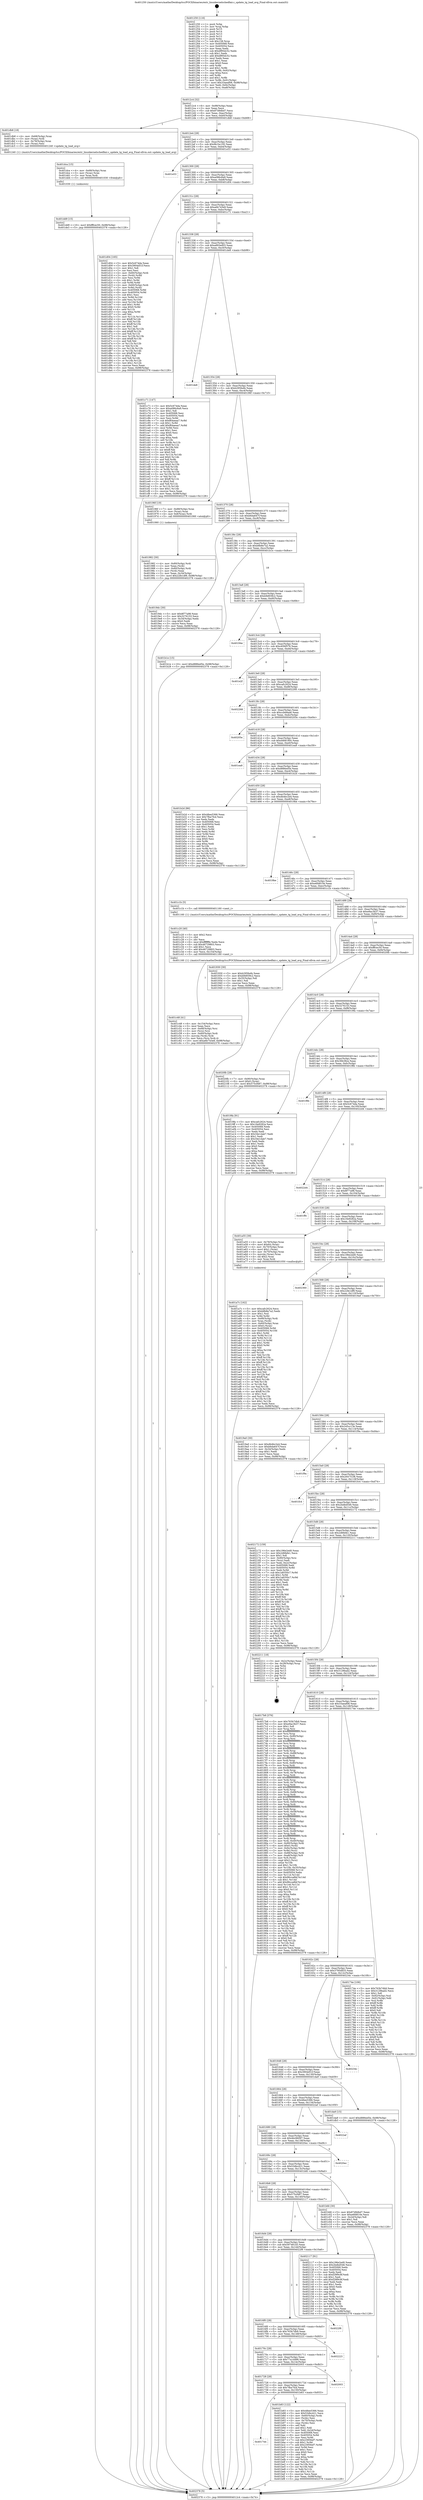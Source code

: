 digraph "0x401250" {
  label = "0x401250 (/mnt/c/Users/mathe/Desktop/tcc/POCII/binaries/extr_linuxkernelschedfair.c_update_tg_load_avg_Final-ollvm.out::main(0))"
  labelloc = "t"
  node[shape=record]

  Entry [label="",width=0.3,height=0.3,shape=circle,fillcolor=black,style=filled]
  "0x4012c4" [label="{
     0x4012c4 [32]\l
     | [instrs]\l
     &nbsp;&nbsp;0x4012c4 \<+6\>: mov -0x98(%rbp),%eax\l
     &nbsp;&nbsp;0x4012ca \<+2\>: mov %eax,%ecx\l
     &nbsp;&nbsp;0x4012cc \<+6\>: sub $0x87d9dbd7,%ecx\l
     &nbsp;&nbsp;0x4012d2 \<+6\>: mov %eax,-0xac(%rbp)\l
     &nbsp;&nbsp;0x4012d8 \<+6\>: mov %ecx,-0xb0(%rbp)\l
     &nbsp;&nbsp;0x4012de \<+6\>: je 0000000000401db8 \<main+0xb68\>\l
  }"]
  "0x401db8" [label="{
     0x401db8 [18]\l
     | [instrs]\l
     &nbsp;&nbsp;0x401db8 \<+4\>: mov -0x68(%rbp),%rax\l
     &nbsp;&nbsp;0x401dbc \<+3\>: mov (%rax),%rdi\l
     &nbsp;&nbsp;0x401dbf \<+4\>: mov -0x78(%rbp),%rax\l
     &nbsp;&nbsp;0x401dc3 \<+2\>: mov (%rax),%esi\l
     &nbsp;&nbsp;0x401dc5 \<+5\>: call 0000000000401240 \<update_tg_load_avg\>\l
     | [calls]\l
     &nbsp;&nbsp;0x401240 \{1\} (/mnt/c/Users/mathe/Desktop/tcc/POCII/binaries/extr_linuxkernelschedfair.c_update_tg_load_avg_Final-ollvm.out::update_tg_load_avg)\l
  }"]
  "0x4012e4" [label="{
     0x4012e4 [28]\l
     | [instrs]\l
     &nbsp;&nbsp;0x4012e4 \<+5\>: jmp 00000000004012e9 \<main+0x99\>\l
     &nbsp;&nbsp;0x4012e9 \<+6\>: mov -0xac(%rbp),%eax\l
     &nbsp;&nbsp;0x4012ef \<+5\>: sub $0x9b1bc192,%eax\l
     &nbsp;&nbsp;0x4012f4 \<+6\>: mov %eax,-0xb4(%rbp)\l
     &nbsp;&nbsp;0x4012fa \<+6\>: je 0000000000401e53 \<main+0xc03\>\l
  }"]
  Exit [label="",width=0.3,height=0.3,shape=circle,fillcolor=black,style=filled,peripheries=2]
  "0x401e53" [label="{
     0x401e53\l
  }", style=dashed]
  "0x401300" [label="{
     0x401300 [28]\l
     | [instrs]\l
     &nbsp;&nbsp;0x401300 \<+5\>: jmp 0000000000401305 \<main+0xb5\>\l
     &nbsp;&nbsp;0x401305 \<+6\>: mov -0xac(%rbp),%eax\l
     &nbsp;&nbsp;0x40130b \<+5\>: sub $0xa086c6a9,%eax\l
     &nbsp;&nbsp;0x401310 \<+6\>: mov %eax,-0xb8(%rbp)\l
     &nbsp;&nbsp;0x401316 \<+6\>: je 0000000000401d04 \<main+0xab4\>\l
  }"]
  "0x401dd9" [label="{
     0x401dd9 [15]\l
     | [instrs]\l
     &nbsp;&nbsp;0x401dd9 \<+10\>: movl $0xfffcec50,-0x98(%rbp)\l
     &nbsp;&nbsp;0x401de3 \<+5\>: jmp 0000000000402378 \<main+0x1128\>\l
  }"]
  "0x401d04" [label="{
     0x401d04 [165]\l
     | [instrs]\l
     &nbsp;&nbsp;0x401d04 \<+5\>: mov $0x5c674da,%eax\l
     &nbsp;&nbsp;0x401d09 \<+5\>: mov $0x3904d51f,%ecx\l
     &nbsp;&nbsp;0x401d0e \<+2\>: mov $0x1,%dl\l
     &nbsp;&nbsp;0x401d10 \<+2\>: xor %esi,%esi\l
     &nbsp;&nbsp;0x401d12 \<+4\>: mov -0x60(%rbp),%rdi\l
     &nbsp;&nbsp;0x401d16 \<+3\>: mov (%rdi),%r8d\l
     &nbsp;&nbsp;0x401d19 \<+3\>: mov %esi,%r9d\l
     &nbsp;&nbsp;0x401d1c \<+4\>: sub $0x1,%r9d\l
     &nbsp;&nbsp;0x401d20 \<+3\>: sub %r9d,%r8d\l
     &nbsp;&nbsp;0x401d23 \<+4\>: mov -0x60(%rbp),%rdi\l
     &nbsp;&nbsp;0x401d27 \<+3\>: mov %r8d,(%rdi)\l
     &nbsp;&nbsp;0x401d2a \<+8\>: mov 0x405068,%r8d\l
     &nbsp;&nbsp;0x401d32 \<+8\>: mov 0x405054,%r9d\l
     &nbsp;&nbsp;0x401d3a \<+3\>: sub $0x1,%esi\l
     &nbsp;&nbsp;0x401d3d \<+3\>: mov %r8d,%r10d\l
     &nbsp;&nbsp;0x401d40 \<+3\>: add %esi,%r10d\l
     &nbsp;&nbsp;0x401d43 \<+4\>: imul %r10d,%r8d\l
     &nbsp;&nbsp;0x401d47 \<+4\>: and $0x1,%r8d\l
     &nbsp;&nbsp;0x401d4b \<+4\>: cmp $0x0,%r8d\l
     &nbsp;&nbsp;0x401d4f \<+4\>: sete %r11b\l
     &nbsp;&nbsp;0x401d53 \<+4\>: cmp $0xa,%r9d\l
     &nbsp;&nbsp;0x401d57 \<+3\>: setl %bl\l
     &nbsp;&nbsp;0x401d5a \<+3\>: mov %r11b,%r14b\l
     &nbsp;&nbsp;0x401d5d \<+4\>: xor $0xff,%r14b\l
     &nbsp;&nbsp;0x401d61 \<+3\>: mov %bl,%r15b\l
     &nbsp;&nbsp;0x401d64 \<+4\>: xor $0xff,%r15b\l
     &nbsp;&nbsp;0x401d68 \<+3\>: xor $0x1,%dl\l
     &nbsp;&nbsp;0x401d6b \<+3\>: mov %r14b,%r12b\l
     &nbsp;&nbsp;0x401d6e \<+4\>: and $0xff,%r12b\l
     &nbsp;&nbsp;0x401d72 \<+3\>: and %dl,%r11b\l
     &nbsp;&nbsp;0x401d75 \<+3\>: mov %r15b,%r13b\l
     &nbsp;&nbsp;0x401d78 \<+4\>: and $0xff,%r13b\l
     &nbsp;&nbsp;0x401d7c \<+2\>: and %dl,%bl\l
     &nbsp;&nbsp;0x401d7e \<+3\>: or %r11b,%r12b\l
     &nbsp;&nbsp;0x401d81 \<+3\>: or %bl,%r13b\l
     &nbsp;&nbsp;0x401d84 \<+3\>: xor %r13b,%r12b\l
     &nbsp;&nbsp;0x401d87 \<+3\>: or %r15b,%r14b\l
     &nbsp;&nbsp;0x401d8a \<+4\>: xor $0xff,%r14b\l
     &nbsp;&nbsp;0x401d8e \<+3\>: or $0x1,%dl\l
     &nbsp;&nbsp;0x401d91 \<+3\>: and %dl,%r14b\l
     &nbsp;&nbsp;0x401d94 \<+3\>: or %r14b,%r12b\l
     &nbsp;&nbsp;0x401d97 \<+4\>: test $0x1,%r12b\l
     &nbsp;&nbsp;0x401d9b \<+3\>: cmovne %ecx,%eax\l
     &nbsp;&nbsp;0x401d9e \<+6\>: mov %eax,-0x98(%rbp)\l
     &nbsp;&nbsp;0x401da4 \<+5\>: jmp 0000000000402378 \<main+0x1128\>\l
  }"]
  "0x40131c" [label="{
     0x40131c [28]\l
     | [instrs]\l
     &nbsp;&nbsp;0x40131c \<+5\>: jmp 0000000000401321 \<main+0xd1\>\l
     &nbsp;&nbsp;0x401321 \<+6\>: mov -0xac(%rbp),%eax\l
     &nbsp;&nbsp;0x401327 \<+5\>: sub $0xa6b743e9,%eax\l
     &nbsp;&nbsp;0x40132c \<+6\>: mov %eax,-0xbc(%rbp)\l
     &nbsp;&nbsp;0x401332 \<+6\>: je 0000000000401c71 \<main+0xa21\>\l
  }"]
  "0x401dca" [label="{
     0x401dca [15]\l
     | [instrs]\l
     &nbsp;&nbsp;0x401dca \<+4\>: mov -0x68(%rbp),%rax\l
     &nbsp;&nbsp;0x401dce \<+3\>: mov (%rax),%rax\l
     &nbsp;&nbsp;0x401dd1 \<+3\>: mov %rax,%rdi\l
     &nbsp;&nbsp;0x401dd4 \<+5\>: call 0000000000401030 \<free@plt\>\l
     | [calls]\l
     &nbsp;&nbsp;0x401030 \{1\} (unknown)\l
  }"]
  "0x401c71" [label="{
     0x401c71 [147]\l
     | [instrs]\l
     &nbsp;&nbsp;0x401c71 \<+5\>: mov $0x5c674da,%eax\l
     &nbsp;&nbsp;0x401c76 \<+5\>: mov $0xa086c6a9,%ecx\l
     &nbsp;&nbsp;0x401c7b \<+2\>: mov $0x1,%dl\l
     &nbsp;&nbsp;0x401c7d \<+7\>: mov 0x405068,%esi\l
     &nbsp;&nbsp;0x401c84 \<+7\>: mov 0x405054,%edi\l
     &nbsp;&nbsp;0x401c8b \<+3\>: mov %esi,%r8d\l
     &nbsp;&nbsp;0x401c8e \<+7\>: sub $0xf64aeaa7,%r8d\l
     &nbsp;&nbsp;0x401c95 \<+4\>: sub $0x1,%r8d\l
     &nbsp;&nbsp;0x401c99 \<+7\>: add $0xf64aeaa7,%r8d\l
     &nbsp;&nbsp;0x401ca0 \<+4\>: imul %r8d,%esi\l
     &nbsp;&nbsp;0x401ca4 \<+3\>: and $0x1,%esi\l
     &nbsp;&nbsp;0x401ca7 \<+3\>: cmp $0x0,%esi\l
     &nbsp;&nbsp;0x401caa \<+4\>: sete %r9b\l
     &nbsp;&nbsp;0x401cae \<+3\>: cmp $0xa,%edi\l
     &nbsp;&nbsp;0x401cb1 \<+4\>: setl %r10b\l
     &nbsp;&nbsp;0x401cb5 \<+3\>: mov %r9b,%r11b\l
     &nbsp;&nbsp;0x401cb8 \<+4\>: xor $0xff,%r11b\l
     &nbsp;&nbsp;0x401cbc \<+3\>: mov %r10b,%bl\l
     &nbsp;&nbsp;0x401cbf \<+3\>: xor $0xff,%bl\l
     &nbsp;&nbsp;0x401cc2 \<+3\>: xor $0x0,%dl\l
     &nbsp;&nbsp;0x401cc5 \<+3\>: mov %r11b,%r14b\l
     &nbsp;&nbsp;0x401cc8 \<+4\>: and $0x0,%r14b\l
     &nbsp;&nbsp;0x401ccc \<+3\>: and %dl,%r9b\l
     &nbsp;&nbsp;0x401ccf \<+3\>: mov %bl,%r15b\l
     &nbsp;&nbsp;0x401cd2 \<+4\>: and $0x0,%r15b\l
     &nbsp;&nbsp;0x401cd6 \<+3\>: and %dl,%r10b\l
     &nbsp;&nbsp;0x401cd9 \<+3\>: or %r9b,%r14b\l
     &nbsp;&nbsp;0x401cdc \<+3\>: or %r10b,%r15b\l
     &nbsp;&nbsp;0x401cdf \<+3\>: xor %r15b,%r14b\l
     &nbsp;&nbsp;0x401ce2 \<+3\>: or %bl,%r11b\l
     &nbsp;&nbsp;0x401ce5 \<+4\>: xor $0xff,%r11b\l
     &nbsp;&nbsp;0x401ce9 \<+3\>: or $0x0,%dl\l
     &nbsp;&nbsp;0x401cec \<+3\>: and %dl,%r11b\l
     &nbsp;&nbsp;0x401cef \<+3\>: or %r11b,%r14b\l
     &nbsp;&nbsp;0x401cf2 \<+4\>: test $0x1,%r14b\l
     &nbsp;&nbsp;0x401cf6 \<+3\>: cmovne %ecx,%eax\l
     &nbsp;&nbsp;0x401cf9 \<+6\>: mov %eax,-0x98(%rbp)\l
     &nbsp;&nbsp;0x401cff \<+5\>: jmp 0000000000402378 \<main+0x1128\>\l
  }"]
  "0x401338" [label="{
     0x401338 [28]\l
     | [instrs]\l
     &nbsp;&nbsp;0x401338 \<+5\>: jmp 000000000040133d \<main+0xed\>\l
     &nbsp;&nbsp;0x40133d \<+6\>: mov -0xac(%rbp),%eax\l
     &nbsp;&nbsp;0x401343 \<+5\>: sub $0xa893ed03,%eax\l
     &nbsp;&nbsp;0x401348 \<+6\>: mov %eax,-0xc0(%rbp)\l
     &nbsp;&nbsp;0x40134e \<+6\>: je 0000000000401de8 \<main+0xb98\>\l
  }"]
  "0x401c48" [label="{
     0x401c48 [41]\l
     | [instrs]\l
     &nbsp;&nbsp;0x401c48 \<+6\>: mov -0x154(%rbp),%ecx\l
     &nbsp;&nbsp;0x401c4e \<+3\>: imul %eax,%ecx\l
     &nbsp;&nbsp;0x401c51 \<+4\>: mov -0x68(%rbp),%rsi\l
     &nbsp;&nbsp;0x401c55 \<+3\>: mov (%rsi),%rsi\l
     &nbsp;&nbsp;0x401c58 \<+4\>: mov -0x60(%rbp),%rdi\l
     &nbsp;&nbsp;0x401c5c \<+3\>: movslq (%rdi),%rdi\l
     &nbsp;&nbsp;0x401c5f \<+3\>: mov %ecx,(%rsi,%rdi,4)\l
     &nbsp;&nbsp;0x401c62 \<+10\>: movl $0xa6b743e9,-0x98(%rbp)\l
     &nbsp;&nbsp;0x401c6c \<+5\>: jmp 0000000000402378 \<main+0x1128\>\l
  }"]
  "0x401de8" [label="{
     0x401de8\l
  }", style=dashed]
  "0x401354" [label="{
     0x401354 [28]\l
     | [instrs]\l
     &nbsp;&nbsp;0x401354 \<+5\>: jmp 0000000000401359 \<main+0x109\>\l
     &nbsp;&nbsp;0x401359 \<+6\>: mov -0xac(%rbp),%eax\l
     &nbsp;&nbsp;0x40135f \<+5\>: sub $0xb295fa4b,%eax\l
     &nbsp;&nbsp;0x401364 \<+6\>: mov %eax,-0xc4(%rbp)\l
     &nbsp;&nbsp;0x40136a \<+6\>: je 000000000040196f \<main+0x71f\>\l
  }"]
  "0x401c20" [label="{
     0x401c20 [40]\l
     | [instrs]\l
     &nbsp;&nbsp;0x401c20 \<+5\>: mov $0x2,%ecx\l
     &nbsp;&nbsp;0x401c25 \<+1\>: cltd\l
     &nbsp;&nbsp;0x401c26 \<+2\>: idiv %ecx\l
     &nbsp;&nbsp;0x401c28 \<+6\>: imul $0xfffffffe,%edx,%ecx\l
     &nbsp;&nbsp;0x401c2e \<+6\>: sub $0x46729803,%ecx\l
     &nbsp;&nbsp;0x401c34 \<+3\>: add $0x1,%ecx\l
     &nbsp;&nbsp;0x401c37 \<+6\>: add $0x46729803,%ecx\l
     &nbsp;&nbsp;0x401c3d \<+6\>: mov %ecx,-0x154(%rbp)\l
     &nbsp;&nbsp;0x401c43 \<+5\>: call 0000000000401160 \<next_i\>\l
     | [calls]\l
     &nbsp;&nbsp;0x401160 \{1\} (/mnt/c/Users/mathe/Desktop/tcc/POCII/binaries/extr_linuxkernelschedfair.c_update_tg_load_avg_Final-ollvm.out::next_i)\l
  }"]
  "0x40196f" [label="{
     0x40196f [19]\l
     | [instrs]\l
     &nbsp;&nbsp;0x40196f \<+7\>: mov -0x88(%rbp),%rax\l
     &nbsp;&nbsp;0x401976 \<+3\>: mov (%rax),%rax\l
     &nbsp;&nbsp;0x401979 \<+4\>: mov 0x8(%rax),%rdi\l
     &nbsp;&nbsp;0x40197d \<+5\>: call 0000000000401060 \<atoi@plt\>\l
     | [calls]\l
     &nbsp;&nbsp;0x401060 \{1\} (unknown)\l
  }"]
  "0x401370" [label="{
     0x401370 [28]\l
     | [instrs]\l
     &nbsp;&nbsp;0x401370 \<+5\>: jmp 0000000000401375 \<main+0x125\>\l
     &nbsp;&nbsp;0x401375 \<+6\>: mov -0xac(%rbp),%eax\l
     &nbsp;&nbsp;0x40137b \<+5\>: sub $0xb6da647f,%eax\l
     &nbsp;&nbsp;0x401380 \<+6\>: mov %eax,-0xc8(%rbp)\l
     &nbsp;&nbsp;0x401386 \<+6\>: je 00000000004019dc \<main+0x78c\>\l
  }"]
  "0x401744" [label="{
     0x401744\l
  }", style=dashed]
  "0x4019dc" [label="{
     0x4019dc [30]\l
     | [instrs]\l
     &nbsp;&nbsp;0x4019dc \<+5\>: mov $0x8f77a98,%eax\l
     &nbsp;&nbsp;0x4019e1 \<+5\>: mov $0x3276153,%ecx\l
     &nbsp;&nbsp;0x4019e6 \<+3\>: mov -0x34(%rbp),%edx\l
     &nbsp;&nbsp;0x4019e9 \<+3\>: cmp $0x0,%edx\l
     &nbsp;&nbsp;0x4019ec \<+3\>: cmove %ecx,%eax\l
     &nbsp;&nbsp;0x4019ef \<+6\>: mov %eax,-0x98(%rbp)\l
     &nbsp;&nbsp;0x4019f5 \<+5\>: jmp 0000000000402378 \<main+0x1128\>\l
  }"]
  "0x40138c" [label="{
     0x40138c [28]\l
     | [instrs]\l
     &nbsp;&nbsp;0x40138c \<+5\>: jmp 0000000000401391 \<main+0x141\>\l
     &nbsp;&nbsp;0x401391 \<+6\>: mov -0xac(%rbp),%eax\l
     &nbsp;&nbsp;0x401397 \<+5\>: sub $0xb8b8e7a2,%eax\l
     &nbsp;&nbsp;0x40139c \<+6\>: mov %eax,-0xcc(%rbp)\l
     &nbsp;&nbsp;0x4013a2 \<+6\>: je 0000000000401b1e \<main+0x8ce\>\l
  }"]
  "0x401b83" [label="{
     0x401b83 [122]\l
     | [instrs]\l
     &nbsp;&nbsp;0x401b83 \<+5\>: mov $0x48ee5366,%eax\l
     &nbsp;&nbsp;0x401b88 \<+5\>: mov $0x53dbc421,%ecx\l
     &nbsp;&nbsp;0x401b8d \<+4\>: mov -0x60(%rbp),%rdx\l
     &nbsp;&nbsp;0x401b91 \<+2\>: mov (%rdx),%esi\l
     &nbsp;&nbsp;0x401b93 \<+4\>: mov -0x70(%rbp),%rdx\l
     &nbsp;&nbsp;0x401b97 \<+2\>: cmp (%rdx),%esi\l
     &nbsp;&nbsp;0x401b99 \<+4\>: setl %dil\l
     &nbsp;&nbsp;0x401b9d \<+4\>: and $0x1,%dil\l
     &nbsp;&nbsp;0x401ba1 \<+4\>: mov %dil,-0x2d(%rbp)\l
     &nbsp;&nbsp;0x401ba5 \<+7\>: mov 0x405068,%esi\l
     &nbsp;&nbsp;0x401bac \<+8\>: mov 0x405054,%r8d\l
     &nbsp;&nbsp;0x401bb4 \<+3\>: mov %esi,%r9d\l
     &nbsp;&nbsp;0x401bb7 \<+7\>: sub $0x23956ef7,%r9d\l
     &nbsp;&nbsp;0x401bbe \<+4\>: sub $0x1,%r9d\l
     &nbsp;&nbsp;0x401bc2 \<+7\>: add $0x23956ef7,%r9d\l
     &nbsp;&nbsp;0x401bc9 \<+4\>: imul %r9d,%esi\l
     &nbsp;&nbsp;0x401bcd \<+3\>: and $0x1,%esi\l
     &nbsp;&nbsp;0x401bd0 \<+3\>: cmp $0x0,%esi\l
     &nbsp;&nbsp;0x401bd3 \<+4\>: sete %dil\l
     &nbsp;&nbsp;0x401bd7 \<+4\>: cmp $0xa,%r8d\l
     &nbsp;&nbsp;0x401bdb \<+4\>: setl %r10b\l
     &nbsp;&nbsp;0x401bdf \<+3\>: mov %dil,%r11b\l
     &nbsp;&nbsp;0x401be2 \<+3\>: and %r10b,%r11b\l
     &nbsp;&nbsp;0x401be5 \<+3\>: xor %r10b,%dil\l
     &nbsp;&nbsp;0x401be8 \<+3\>: or %dil,%r11b\l
     &nbsp;&nbsp;0x401beb \<+4\>: test $0x1,%r11b\l
     &nbsp;&nbsp;0x401bef \<+3\>: cmovne %ecx,%eax\l
     &nbsp;&nbsp;0x401bf2 \<+6\>: mov %eax,-0x98(%rbp)\l
     &nbsp;&nbsp;0x401bf8 \<+5\>: jmp 0000000000402378 \<main+0x1128\>\l
  }"]
  "0x401b1e" [label="{
     0x401b1e [15]\l
     | [instrs]\l
     &nbsp;&nbsp;0x401b1e \<+10\>: movl $0xd886ed5e,-0x98(%rbp)\l
     &nbsp;&nbsp;0x401b28 \<+5\>: jmp 0000000000402378 \<main+0x1128\>\l
  }"]
  "0x4013a8" [label="{
     0x4013a8 [28]\l
     | [instrs]\l
     &nbsp;&nbsp;0x4013a8 \<+5\>: jmp 00000000004013ad \<main+0x15d\>\l
     &nbsp;&nbsp;0x4013ad \<+6\>: mov -0xac(%rbp),%eax\l
     &nbsp;&nbsp;0x4013b3 \<+5\>: sub $0xb9d939c2,%eax\l
     &nbsp;&nbsp;0x4013b8 \<+6\>: mov %eax,-0xd0(%rbp)\l
     &nbsp;&nbsp;0x4013be \<+6\>: je 000000000040194e \<main+0x6fe\>\l
  }"]
  "0x401728" [label="{
     0x401728 [28]\l
     | [instrs]\l
     &nbsp;&nbsp;0x401728 \<+5\>: jmp 000000000040172d \<main+0x4dd\>\l
     &nbsp;&nbsp;0x40172d \<+6\>: mov -0xac(%rbp),%eax\l
     &nbsp;&nbsp;0x401733 \<+5\>: sub $0x7fba7fcd,%eax\l
     &nbsp;&nbsp;0x401738 \<+6\>: mov %eax,-0x150(%rbp)\l
     &nbsp;&nbsp;0x40173e \<+6\>: je 0000000000401b83 \<main+0x933\>\l
  }"]
  "0x40194e" [label="{
     0x40194e\l
  }", style=dashed]
  "0x4013c4" [label="{
     0x4013c4 [28]\l
     | [instrs]\l
     &nbsp;&nbsp;0x4013c4 \<+5\>: jmp 00000000004013c9 \<main+0x179\>\l
     &nbsp;&nbsp;0x4013c9 \<+6\>: mov -0xac(%rbp),%eax\l
     &nbsp;&nbsp;0x4013cf \<+5\>: sub $0xc656f576,%eax\l
     &nbsp;&nbsp;0x4013d4 \<+6\>: mov %eax,-0xd4(%rbp)\l
     &nbsp;&nbsp;0x4013da \<+6\>: je 0000000000401e2f \<main+0xbdf\>\l
  }"]
  "0x402003" [label="{
     0x402003\l
  }", style=dashed]
  "0x401e2f" [label="{
     0x401e2f\l
  }", style=dashed]
  "0x4013e0" [label="{
     0x4013e0 [28]\l
     | [instrs]\l
     &nbsp;&nbsp;0x4013e0 \<+5\>: jmp 00000000004013e5 \<main+0x195\>\l
     &nbsp;&nbsp;0x4013e5 \<+6\>: mov -0xac(%rbp),%eax\l
     &nbsp;&nbsp;0x4013eb \<+5\>: sub $0xcafc2624,%eax\l
     &nbsp;&nbsp;0x4013f0 \<+6\>: mov %eax,-0xd8(%rbp)\l
     &nbsp;&nbsp;0x4013f6 \<+6\>: je 0000000000402268 \<main+0x1018\>\l
  }"]
  "0x40170c" [label="{
     0x40170c [28]\l
     | [instrs]\l
     &nbsp;&nbsp;0x40170c \<+5\>: jmp 0000000000401711 \<main+0x4c1\>\l
     &nbsp;&nbsp;0x401711 \<+6\>: mov -0xac(%rbp),%eax\l
     &nbsp;&nbsp;0x401717 \<+5\>: sub $0x77a1d486,%eax\l
     &nbsp;&nbsp;0x40171c \<+6\>: mov %eax,-0x14c(%rbp)\l
     &nbsp;&nbsp;0x401722 \<+6\>: je 0000000000402003 \<main+0xdb3\>\l
  }"]
  "0x402268" [label="{
     0x402268\l
  }", style=dashed]
  "0x4013fc" [label="{
     0x4013fc [28]\l
     | [instrs]\l
     &nbsp;&nbsp;0x4013fc \<+5\>: jmp 0000000000401401 \<main+0x1b1\>\l
     &nbsp;&nbsp;0x401401 \<+6\>: mov -0xac(%rbp),%eax\l
     &nbsp;&nbsp;0x401407 \<+5\>: sub $0xccb68aa6,%eax\l
     &nbsp;&nbsp;0x40140c \<+6\>: mov %eax,-0xdc(%rbp)\l
     &nbsp;&nbsp;0x401412 \<+6\>: je 000000000040205e \<main+0xe0e\>\l
  }"]
  "0x402223" [label="{
     0x402223\l
  }", style=dashed]
  "0x40205e" [label="{
     0x40205e\l
  }", style=dashed]
  "0x401418" [label="{
     0x401418 [28]\l
     | [instrs]\l
     &nbsp;&nbsp;0x401418 \<+5\>: jmp 000000000040141d \<main+0x1cd\>\l
     &nbsp;&nbsp;0x40141d \<+6\>: mov -0xac(%rbp),%eax\l
     &nbsp;&nbsp;0x401423 \<+5\>: sub $0xd468180c,%eax\l
     &nbsp;&nbsp;0x401428 \<+6\>: mov %eax,-0xe0(%rbp)\l
     &nbsp;&nbsp;0x40142e \<+6\>: je 0000000000401ea9 \<main+0xc59\>\l
  }"]
  "0x4016f0" [label="{
     0x4016f0 [28]\l
     | [instrs]\l
     &nbsp;&nbsp;0x4016f0 \<+5\>: jmp 00000000004016f5 \<main+0x4a5\>\l
     &nbsp;&nbsp;0x4016f5 \<+6\>: mov -0xac(%rbp),%eax\l
     &nbsp;&nbsp;0x4016fb \<+5\>: sub $0x763b7db9,%eax\l
     &nbsp;&nbsp;0x401700 \<+6\>: mov %eax,-0x148(%rbp)\l
     &nbsp;&nbsp;0x401706 \<+6\>: je 0000000000402223 \<main+0xfd3\>\l
  }"]
  "0x401ea9" [label="{
     0x401ea9\l
  }", style=dashed]
  "0x401434" [label="{
     0x401434 [28]\l
     | [instrs]\l
     &nbsp;&nbsp;0x401434 \<+5\>: jmp 0000000000401439 \<main+0x1e9\>\l
     &nbsp;&nbsp;0x401439 \<+6\>: mov -0xac(%rbp),%eax\l
     &nbsp;&nbsp;0x40143f \<+5\>: sub $0xd886ed5e,%eax\l
     &nbsp;&nbsp;0x401444 \<+6\>: mov %eax,-0xe4(%rbp)\l
     &nbsp;&nbsp;0x40144a \<+6\>: je 0000000000401b2d \<main+0x8dd\>\l
  }"]
  "0x4022f6" [label="{
     0x4022f6\l
  }", style=dashed]
  "0x401b2d" [label="{
     0x401b2d [86]\l
     | [instrs]\l
     &nbsp;&nbsp;0x401b2d \<+5\>: mov $0x48ee5366,%eax\l
     &nbsp;&nbsp;0x401b32 \<+5\>: mov $0x7fba7fcd,%ecx\l
     &nbsp;&nbsp;0x401b37 \<+2\>: xor %edx,%edx\l
     &nbsp;&nbsp;0x401b39 \<+7\>: mov 0x405068,%esi\l
     &nbsp;&nbsp;0x401b40 \<+7\>: mov 0x405054,%edi\l
     &nbsp;&nbsp;0x401b47 \<+3\>: sub $0x1,%edx\l
     &nbsp;&nbsp;0x401b4a \<+3\>: mov %esi,%r8d\l
     &nbsp;&nbsp;0x401b4d \<+3\>: add %edx,%r8d\l
     &nbsp;&nbsp;0x401b50 \<+4\>: imul %r8d,%esi\l
     &nbsp;&nbsp;0x401b54 \<+3\>: and $0x1,%esi\l
     &nbsp;&nbsp;0x401b57 \<+3\>: cmp $0x0,%esi\l
     &nbsp;&nbsp;0x401b5a \<+4\>: sete %r9b\l
     &nbsp;&nbsp;0x401b5e \<+3\>: cmp $0xa,%edi\l
     &nbsp;&nbsp;0x401b61 \<+4\>: setl %r10b\l
     &nbsp;&nbsp;0x401b65 \<+3\>: mov %r9b,%r11b\l
     &nbsp;&nbsp;0x401b68 \<+3\>: and %r10b,%r11b\l
     &nbsp;&nbsp;0x401b6b \<+3\>: xor %r10b,%r9b\l
     &nbsp;&nbsp;0x401b6e \<+3\>: or %r9b,%r11b\l
     &nbsp;&nbsp;0x401b71 \<+4\>: test $0x1,%r11b\l
     &nbsp;&nbsp;0x401b75 \<+3\>: cmovne %ecx,%eax\l
     &nbsp;&nbsp;0x401b78 \<+6\>: mov %eax,-0x98(%rbp)\l
     &nbsp;&nbsp;0x401b7e \<+5\>: jmp 0000000000402378 \<main+0x1128\>\l
  }"]
  "0x401450" [label="{
     0x401450 [28]\l
     | [instrs]\l
     &nbsp;&nbsp;0x401450 \<+5\>: jmp 0000000000401455 \<main+0x205\>\l
     &nbsp;&nbsp;0x401455 \<+6\>: mov -0xac(%rbp),%eax\l
     &nbsp;&nbsp;0x40145b \<+5\>: sub $0xdb4bc2e4,%eax\l
     &nbsp;&nbsp;0x401460 \<+6\>: mov %eax,-0xe8(%rbp)\l
     &nbsp;&nbsp;0x401466 \<+6\>: je 00000000004019be \<main+0x76e\>\l
  }"]
  "0x4016d4" [label="{
     0x4016d4 [28]\l
     | [instrs]\l
     &nbsp;&nbsp;0x4016d4 \<+5\>: jmp 00000000004016d9 \<main+0x489\>\l
     &nbsp;&nbsp;0x4016d9 \<+6\>: mov -0xac(%rbp),%eax\l
     &nbsp;&nbsp;0x4016df \<+5\>: sub $0x597481d3,%eax\l
     &nbsp;&nbsp;0x4016e4 \<+6\>: mov %eax,-0x144(%rbp)\l
     &nbsp;&nbsp;0x4016ea \<+6\>: je 00000000004022f6 \<main+0x10a6\>\l
  }"]
  "0x4019be" [label="{
     0x4019be\l
  }", style=dashed]
  "0x40146c" [label="{
     0x40146c [28]\l
     | [instrs]\l
     &nbsp;&nbsp;0x40146c \<+5\>: jmp 0000000000401471 \<main+0x221\>\l
     &nbsp;&nbsp;0x401471 \<+6\>: mov -0xac(%rbp),%eax\l
     &nbsp;&nbsp;0x401477 \<+5\>: sub $0xe6fd810e,%eax\l
     &nbsp;&nbsp;0x40147c \<+6\>: mov %eax,-0xec(%rbp)\l
     &nbsp;&nbsp;0x401482 \<+6\>: je 0000000000401c1b \<main+0x9cb\>\l
  }"]
  "0x402117" [label="{
     0x402117 [91]\l
     | [instrs]\l
     &nbsp;&nbsp;0x402117 \<+5\>: mov $0x196e2ed0,%eax\l
     &nbsp;&nbsp;0x40211c \<+5\>: mov $0x2bdbd546,%ecx\l
     &nbsp;&nbsp;0x402121 \<+7\>: mov 0x405068,%edx\l
     &nbsp;&nbsp;0x402128 \<+7\>: mov 0x405054,%esi\l
     &nbsp;&nbsp;0x40212f \<+2\>: mov %edx,%edi\l
     &nbsp;&nbsp;0x402131 \<+6\>: sub $0xf29f9c9f,%edi\l
     &nbsp;&nbsp;0x402137 \<+3\>: sub $0x1,%edi\l
     &nbsp;&nbsp;0x40213a \<+6\>: add $0xf29f9c9f,%edi\l
     &nbsp;&nbsp;0x402140 \<+3\>: imul %edi,%edx\l
     &nbsp;&nbsp;0x402143 \<+3\>: and $0x1,%edx\l
     &nbsp;&nbsp;0x402146 \<+3\>: cmp $0x0,%edx\l
     &nbsp;&nbsp;0x402149 \<+4\>: sete %r8b\l
     &nbsp;&nbsp;0x40214d \<+3\>: cmp $0xa,%esi\l
     &nbsp;&nbsp;0x402150 \<+4\>: setl %r9b\l
     &nbsp;&nbsp;0x402154 \<+3\>: mov %r8b,%r10b\l
     &nbsp;&nbsp;0x402157 \<+3\>: and %r9b,%r10b\l
     &nbsp;&nbsp;0x40215a \<+3\>: xor %r9b,%r8b\l
     &nbsp;&nbsp;0x40215d \<+3\>: or %r8b,%r10b\l
     &nbsp;&nbsp;0x402160 \<+4\>: test $0x1,%r10b\l
     &nbsp;&nbsp;0x402164 \<+3\>: cmovne %ecx,%eax\l
     &nbsp;&nbsp;0x402167 \<+6\>: mov %eax,-0x98(%rbp)\l
     &nbsp;&nbsp;0x40216d \<+5\>: jmp 0000000000402378 \<main+0x1128\>\l
  }"]
  "0x401c1b" [label="{
     0x401c1b [5]\l
     | [instrs]\l
     &nbsp;&nbsp;0x401c1b \<+5\>: call 0000000000401160 \<next_i\>\l
     | [calls]\l
     &nbsp;&nbsp;0x401160 \{1\} (/mnt/c/Users/mathe/Desktop/tcc/POCII/binaries/extr_linuxkernelschedfair.c_update_tg_load_avg_Final-ollvm.out::next_i)\l
  }"]
  "0x401488" [label="{
     0x401488 [28]\l
     | [instrs]\l
     &nbsp;&nbsp;0x401488 \<+5\>: jmp 000000000040148d \<main+0x23d\>\l
     &nbsp;&nbsp;0x40148d \<+6\>: mov -0xac(%rbp),%eax\l
     &nbsp;&nbsp;0x401493 \<+5\>: sub $0xe9ac3b37,%eax\l
     &nbsp;&nbsp;0x401498 \<+6\>: mov %eax,-0xf0(%rbp)\l
     &nbsp;&nbsp;0x40149e \<+6\>: je 0000000000401930 \<main+0x6e0\>\l
  }"]
  "0x4016b8" [label="{
     0x4016b8 [28]\l
     | [instrs]\l
     &nbsp;&nbsp;0x4016b8 \<+5\>: jmp 00000000004016bd \<main+0x46d\>\l
     &nbsp;&nbsp;0x4016bd \<+6\>: mov -0xac(%rbp),%eax\l
     &nbsp;&nbsp;0x4016c3 \<+5\>: sub $0x575cf487,%eax\l
     &nbsp;&nbsp;0x4016c8 \<+6\>: mov %eax,-0x140(%rbp)\l
     &nbsp;&nbsp;0x4016ce \<+6\>: je 0000000000402117 \<main+0xec7\>\l
  }"]
  "0x401930" [label="{
     0x401930 [30]\l
     | [instrs]\l
     &nbsp;&nbsp;0x401930 \<+5\>: mov $0xb295fa4b,%eax\l
     &nbsp;&nbsp;0x401935 \<+5\>: mov $0xb9d939c2,%ecx\l
     &nbsp;&nbsp;0x40193a \<+3\>: mov -0x35(%rbp),%dl\l
     &nbsp;&nbsp;0x40193d \<+3\>: test $0x1,%dl\l
     &nbsp;&nbsp;0x401940 \<+3\>: cmovne %ecx,%eax\l
     &nbsp;&nbsp;0x401943 \<+6\>: mov %eax,-0x98(%rbp)\l
     &nbsp;&nbsp;0x401949 \<+5\>: jmp 0000000000402378 \<main+0x1128\>\l
  }"]
  "0x4014a4" [label="{
     0x4014a4 [28]\l
     | [instrs]\l
     &nbsp;&nbsp;0x4014a4 \<+5\>: jmp 00000000004014a9 \<main+0x259\>\l
     &nbsp;&nbsp;0x4014a9 \<+6\>: mov -0xac(%rbp),%eax\l
     &nbsp;&nbsp;0x4014af \<+5\>: sub $0xfffcec50,%eax\l
     &nbsp;&nbsp;0x4014b4 \<+6\>: mov %eax,-0xf4(%rbp)\l
     &nbsp;&nbsp;0x4014ba \<+6\>: je 00000000004020fb \<main+0xeab\>\l
  }"]
  "0x401bfd" [label="{
     0x401bfd [30]\l
     | [instrs]\l
     &nbsp;&nbsp;0x401bfd \<+5\>: mov $0x87d9dbd7,%eax\l
     &nbsp;&nbsp;0x401c02 \<+5\>: mov $0xe6fd810e,%ecx\l
     &nbsp;&nbsp;0x401c07 \<+3\>: mov -0x2d(%rbp),%dl\l
     &nbsp;&nbsp;0x401c0a \<+3\>: test $0x1,%dl\l
     &nbsp;&nbsp;0x401c0d \<+3\>: cmovne %ecx,%eax\l
     &nbsp;&nbsp;0x401c10 \<+6\>: mov %eax,-0x98(%rbp)\l
     &nbsp;&nbsp;0x401c16 \<+5\>: jmp 0000000000402378 \<main+0x1128\>\l
  }"]
  "0x4020fb" [label="{
     0x4020fb [28]\l
     | [instrs]\l
     &nbsp;&nbsp;0x4020fb \<+7\>: mov -0x90(%rbp),%rax\l
     &nbsp;&nbsp;0x402102 \<+6\>: movl $0x0,(%rax)\l
     &nbsp;&nbsp;0x402108 \<+10\>: movl $0x575cf487,-0x98(%rbp)\l
     &nbsp;&nbsp;0x402112 \<+5\>: jmp 0000000000402378 \<main+0x1128\>\l
  }"]
  "0x4014c0" [label="{
     0x4014c0 [28]\l
     | [instrs]\l
     &nbsp;&nbsp;0x4014c0 \<+5\>: jmp 00000000004014c5 \<main+0x275\>\l
     &nbsp;&nbsp;0x4014c5 \<+6\>: mov -0xac(%rbp),%eax\l
     &nbsp;&nbsp;0x4014cb \<+5\>: sub $0x3276153,%eax\l
     &nbsp;&nbsp;0x4014d0 \<+6\>: mov %eax,-0xf8(%rbp)\l
     &nbsp;&nbsp;0x4014d6 \<+6\>: je 00000000004019fa \<main+0x7aa\>\l
  }"]
  "0x40169c" [label="{
     0x40169c [28]\l
     | [instrs]\l
     &nbsp;&nbsp;0x40169c \<+5\>: jmp 00000000004016a1 \<main+0x451\>\l
     &nbsp;&nbsp;0x4016a1 \<+6\>: mov -0xac(%rbp),%eax\l
     &nbsp;&nbsp;0x4016a7 \<+5\>: sub $0x53dbc421,%eax\l
     &nbsp;&nbsp;0x4016ac \<+6\>: mov %eax,-0x13c(%rbp)\l
     &nbsp;&nbsp;0x4016b2 \<+6\>: je 0000000000401bfd \<main+0x9ad\>\l
  }"]
  "0x4019fa" [label="{
     0x4019fa [91]\l
     | [instrs]\l
     &nbsp;&nbsp;0x4019fa \<+5\>: mov $0xcafc2624,%eax\l
     &nbsp;&nbsp;0x4019ff \<+5\>: mov $0x16e9282a,%ecx\l
     &nbsp;&nbsp;0x401a04 \<+7\>: mov 0x405068,%edx\l
     &nbsp;&nbsp;0x401a0b \<+7\>: mov 0x405054,%esi\l
     &nbsp;&nbsp;0x401a12 \<+2\>: mov %edx,%edi\l
     &nbsp;&nbsp;0x401a14 \<+6\>: add $0x34e1dab7,%edi\l
     &nbsp;&nbsp;0x401a1a \<+3\>: sub $0x1,%edi\l
     &nbsp;&nbsp;0x401a1d \<+6\>: sub $0x34e1dab7,%edi\l
     &nbsp;&nbsp;0x401a23 \<+3\>: imul %edi,%edx\l
     &nbsp;&nbsp;0x401a26 \<+3\>: and $0x1,%edx\l
     &nbsp;&nbsp;0x401a29 \<+3\>: cmp $0x0,%edx\l
     &nbsp;&nbsp;0x401a2c \<+4\>: sete %r8b\l
     &nbsp;&nbsp;0x401a30 \<+3\>: cmp $0xa,%esi\l
     &nbsp;&nbsp;0x401a33 \<+4\>: setl %r9b\l
     &nbsp;&nbsp;0x401a37 \<+3\>: mov %r8b,%r10b\l
     &nbsp;&nbsp;0x401a3a \<+3\>: and %r9b,%r10b\l
     &nbsp;&nbsp;0x401a3d \<+3\>: xor %r9b,%r8b\l
     &nbsp;&nbsp;0x401a40 \<+3\>: or %r8b,%r10b\l
     &nbsp;&nbsp;0x401a43 \<+4\>: test $0x1,%r10b\l
     &nbsp;&nbsp;0x401a47 \<+3\>: cmovne %ecx,%eax\l
     &nbsp;&nbsp;0x401a4a \<+6\>: mov %eax,-0x98(%rbp)\l
     &nbsp;&nbsp;0x401a50 \<+5\>: jmp 0000000000402378 \<main+0x1128\>\l
  }"]
  "0x4014dc" [label="{
     0x4014dc [28]\l
     | [instrs]\l
     &nbsp;&nbsp;0x4014dc \<+5\>: jmp 00000000004014e1 \<main+0x291\>\l
     &nbsp;&nbsp;0x4014e1 \<+6\>: mov -0xac(%rbp),%eax\l
     &nbsp;&nbsp;0x4014e7 \<+5\>: sub $0x36b38ce,%eax\l
     &nbsp;&nbsp;0x4014ec \<+6\>: mov %eax,-0xfc(%rbp)\l
     &nbsp;&nbsp;0x4014f2 \<+6\>: je 0000000000401f8b \<main+0xd3b\>\l
  }"]
  "0x4020ec" [label="{
     0x4020ec\l
  }", style=dashed]
  "0x401f8b" [label="{
     0x401f8b\l
  }", style=dashed]
  "0x4014f8" [label="{
     0x4014f8 [28]\l
     | [instrs]\l
     &nbsp;&nbsp;0x4014f8 \<+5\>: jmp 00000000004014fd \<main+0x2ad\>\l
     &nbsp;&nbsp;0x4014fd \<+6\>: mov -0xac(%rbp),%eax\l
     &nbsp;&nbsp;0x401503 \<+5\>: sub $0x5c674da,%eax\l
     &nbsp;&nbsp;0x401508 \<+6\>: mov %eax,-0x100(%rbp)\l
     &nbsp;&nbsp;0x40150e \<+6\>: je 00000000004022d4 \<main+0x1084\>\l
  }"]
  "0x401680" [label="{
     0x401680 [28]\l
     | [instrs]\l
     &nbsp;&nbsp;0x401680 \<+5\>: jmp 0000000000401685 \<main+0x435\>\l
     &nbsp;&nbsp;0x401685 \<+6\>: mov -0xac(%rbp),%eax\l
     &nbsp;&nbsp;0x40168b \<+5\>: sub $0x4bc96097,%eax\l
     &nbsp;&nbsp;0x401690 \<+6\>: mov %eax,-0x138(%rbp)\l
     &nbsp;&nbsp;0x401696 \<+6\>: je 00000000004020ec \<main+0xe9c\>\l
  }"]
  "0x4022d4" [label="{
     0x4022d4\l
  }", style=dashed]
  "0x401514" [label="{
     0x401514 [28]\l
     | [instrs]\l
     &nbsp;&nbsp;0x401514 \<+5\>: jmp 0000000000401519 \<main+0x2c9\>\l
     &nbsp;&nbsp;0x401519 \<+6\>: mov -0xac(%rbp),%eax\l
     &nbsp;&nbsp;0x40151f \<+5\>: sub $0x8f77a98,%eax\l
     &nbsp;&nbsp;0x401524 \<+6\>: mov %eax,-0x104(%rbp)\l
     &nbsp;&nbsp;0x40152a \<+6\>: je 0000000000401ff4 \<main+0xda4\>\l
  }"]
  "0x4022af" [label="{
     0x4022af\l
  }", style=dashed]
  "0x401ff4" [label="{
     0x401ff4\l
  }", style=dashed]
  "0x401530" [label="{
     0x401530 [28]\l
     | [instrs]\l
     &nbsp;&nbsp;0x401530 \<+5\>: jmp 0000000000401535 \<main+0x2e5\>\l
     &nbsp;&nbsp;0x401535 \<+6\>: mov -0xac(%rbp),%eax\l
     &nbsp;&nbsp;0x40153b \<+5\>: sub $0x16e9282a,%eax\l
     &nbsp;&nbsp;0x401540 \<+6\>: mov %eax,-0x108(%rbp)\l
     &nbsp;&nbsp;0x401546 \<+6\>: je 0000000000401a55 \<main+0x805\>\l
  }"]
  "0x401664" [label="{
     0x401664 [28]\l
     | [instrs]\l
     &nbsp;&nbsp;0x401664 \<+5\>: jmp 0000000000401669 \<main+0x419\>\l
     &nbsp;&nbsp;0x401669 \<+6\>: mov -0xac(%rbp),%eax\l
     &nbsp;&nbsp;0x40166f \<+5\>: sub $0x48ee5366,%eax\l
     &nbsp;&nbsp;0x401674 \<+6\>: mov %eax,-0x134(%rbp)\l
     &nbsp;&nbsp;0x40167a \<+6\>: je 00000000004022af \<main+0x105f\>\l
  }"]
  "0x401a55" [label="{
     0x401a55 [39]\l
     | [instrs]\l
     &nbsp;&nbsp;0x401a55 \<+4\>: mov -0x78(%rbp),%rax\l
     &nbsp;&nbsp;0x401a59 \<+6\>: movl $0x64,(%rax)\l
     &nbsp;&nbsp;0x401a5f \<+4\>: mov -0x70(%rbp),%rax\l
     &nbsp;&nbsp;0x401a63 \<+6\>: movl $0x1,(%rax)\l
     &nbsp;&nbsp;0x401a69 \<+4\>: mov -0x70(%rbp),%rax\l
     &nbsp;&nbsp;0x401a6d \<+3\>: movslq (%rax),%rax\l
     &nbsp;&nbsp;0x401a70 \<+4\>: shl $0x2,%rax\l
     &nbsp;&nbsp;0x401a74 \<+3\>: mov %rax,%rdi\l
     &nbsp;&nbsp;0x401a77 \<+5\>: call 0000000000401050 \<malloc@plt\>\l
     | [calls]\l
     &nbsp;&nbsp;0x401050 \{1\} (unknown)\l
  }"]
  "0x40154c" [label="{
     0x40154c [28]\l
     | [instrs]\l
     &nbsp;&nbsp;0x40154c \<+5\>: jmp 0000000000401551 \<main+0x301\>\l
     &nbsp;&nbsp;0x401551 \<+6\>: mov -0xac(%rbp),%eax\l
     &nbsp;&nbsp;0x401557 \<+5\>: sub $0x196e2ed0,%eax\l
     &nbsp;&nbsp;0x40155c \<+6\>: mov %eax,-0x10c(%rbp)\l
     &nbsp;&nbsp;0x401562 \<+6\>: je 0000000000402360 \<main+0x1110\>\l
  }"]
  "0x401da9" [label="{
     0x401da9 [15]\l
     | [instrs]\l
     &nbsp;&nbsp;0x401da9 \<+10\>: movl $0xd886ed5e,-0x98(%rbp)\l
     &nbsp;&nbsp;0x401db3 \<+5\>: jmp 0000000000402378 \<main+0x1128\>\l
  }"]
  "0x402360" [label="{
     0x402360\l
  }", style=dashed]
  "0x401568" [label="{
     0x401568 [28]\l
     | [instrs]\l
     &nbsp;&nbsp;0x401568 \<+5\>: jmp 000000000040156d \<main+0x31d\>\l
     &nbsp;&nbsp;0x40156d \<+6\>: mov -0xac(%rbp),%eax\l
     &nbsp;&nbsp;0x401573 \<+5\>: sub $0x22fe1df9,%eax\l
     &nbsp;&nbsp;0x401578 \<+6\>: mov %eax,-0x110(%rbp)\l
     &nbsp;&nbsp;0x40157e \<+6\>: je 00000000004019a0 \<main+0x750\>\l
  }"]
  "0x401648" [label="{
     0x401648 [28]\l
     | [instrs]\l
     &nbsp;&nbsp;0x401648 \<+5\>: jmp 000000000040164d \<main+0x3fd\>\l
     &nbsp;&nbsp;0x40164d \<+6\>: mov -0xac(%rbp),%eax\l
     &nbsp;&nbsp;0x401653 \<+5\>: sub $0x3904d51f,%eax\l
     &nbsp;&nbsp;0x401658 \<+6\>: mov %eax,-0x130(%rbp)\l
     &nbsp;&nbsp;0x40165e \<+6\>: je 0000000000401da9 \<main+0xb59\>\l
  }"]
  "0x4019a0" [label="{
     0x4019a0 [30]\l
     | [instrs]\l
     &nbsp;&nbsp;0x4019a0 \<+5\>: mov $0xdb4bc2e4,%eax\l
     &nbsp;&nbsp;0x4019a5 \<+5\>: mov $0xb6da647f,%ecx\l
     &nbsp;&nbsp;0x4019aa \<+3\>: mov -0x34(%rbp),%edx\l
     &nbsp;&nbsp;0x4019ad \<+3\>: cmp $0x1,%edx\l
     &nbsp;&nbsp;0x4019b0 \<+3\>: cmovl %ecx,%eax\l
     &nbsp;&nbsp;0x4019b3 \<+6\>: mov %eax,-0x98(%rbp)\l
     &nbsp;&nbsp;0x4019b9 \<+5\>: jmp 0000000000402378 \<main+0x1128\>\l
  }"]
  "0x401584" [label="{
     0x401584 [28]\l
     | [instrs]\l
     &nbsp;&nbsp;0x401584 \<+5\>: jmp 0000000000401589 \<main+0x339\>\l
     &nbsp;&nbsp;0x401589 \<+6\>: mov -0xac(%rbp),%eax\l
     &nbsp;&nbsp;0x40158f \<+5\>: sub $0x245cc13e,%eax\l
     &nbsp;&nbsp;0x401594 \<+6\>: mov %eax,-0x114(%rbp)\l
     &nbsp;&nbsp;0x40159a \<+6\>: je 0000000000401f9a \<main+0xd4a\>\l
  }"]
  "0x40234c" [label="{
     0x40234c\l
  }", style=dashed]
  "0x401f9a" [label="{
     0x401f9a\l
  }", style=dashed]
  "0x4015a0" [label="{
     0x4015a0 [28]\l
     | [instrs]\l
     &nbsp;&nbsp;0x4015a0 \<+5\>: jmp 00000000004015a5 \<main+0x355\>\l
     &nbsp;&nbsp;0x4015a5 \<+6\>: mov -0xac(%rbp),%eax\l
     &nbsp;&nbsp;0x4015ab \<+5\>: sub $0x264751f6,%eax\l
     &nbsp;&nbsp;0x4015b0 \<+6\>: mov %eax,-0x118(%rbp)\l
     &nbsp;&nbsp;0x4015b6 \<+6\>: je 0000000000401fc4 \<main+0xd74\>\l
  }"]
  "0x401a7c" [label="{
     0x401a7c [162]\l
     | [instrs]\l
     &nbsp;&nbsp;0x401a7c \<+5\>: mov $0xcafc2624,%ecx\l
     &nbsp;&nbsp;0x401a81 \<+5\>: mov $0xb8b8e7a2,%edx\l
     &nbsp;&nbsp;0x401a86 \<+3\>: mov $0x1,%sil\l
     &nbsp;&nbsp;0x401a89 \<+3\>: xor %r8d,%r8d\l
     &nbsp;&nbsp;0x401a8c \<+4\>: mov -0x68(%rbp),%rdi\l
     &nbsp;&nbsp;0x401a90 \<+3\>: mov %rax,(%rdi)\l
     &nbsp;&nbsp;0x401a93 \<+4\>: mov -0x60(%rbp),%rax\l
     &nbsp;&nbsp;0x401a97 \<+6\>: movl $0x0,(%rax)\l
     &nbsp;&nbsp;0x401a9d \<+8\>: mov 0x405068,%r9d\l
     &nbsp;&nbsp;0x401aa5 \<+8\>: mov 0x405054,%r10d\l
     &nbsp;&nbsp;0x401aad \<+4\>: sub $0x1,%r8d\l
     &nbsp;&nbsp;0x401ab1 \<+3\>: mov %r9d,%r11d\l
     &nbsp;&nbsp;0x401ab4 \<+3\>: add %r8d,%r11d\l
     &nbsp;&nbsp;0x401ab7 \<+4\>: imul %r11d,%r9d\l
     &nbsp;&nbsp;0x401abb \<+4\>: and $0x1,%r9d\l
     &nbsp;&nbsp;0x401abf \<+4\>: cmp $0x0,%r9d\l
     &nbsp;&nbsp;0x401ac3 \<+3\>: sete %bl\l
     &nbsp;&nbsp;0x401ac6 \<+4\>: cmp $0xa,%r10d\l
     &nbsp;&nbsp;0x401aca \<+4\>: setl %r14b\l
     &nbsp;&nbsp;0x401ace \<+3\>: mov %bl,%r15b\l
     &nbsp;&nbsp;0x401ad1 \<+4\>: xor $0xff,%r15b\l
     &nbsp;&nbsp;0x401ad5 \<+3\>: mov %r14b,%r12b\l
     &nbsp;&nbsp;0x401ad8 \<+4\>: xor $0xff,%r12b\l
     &nbsp;&nbsp;0x401adc \<+4\>: xor $0x1,%sil\l
     &nbsp;&nbsp;0x401ae0 \<+3\>: mov %r15b,%r13b\l
     &nbsp;&nbsp;0x401ae3 \<+4\>: and $0xff,%r13b\l
     &nbsp;&nbsp;0x401ae7 \<+3\>: and %sil,%bl\l
     &nbsp;&nbsp;0x401aea \<+3\>: mov %r12b,%al\l
     &nbsp;&nbsp;0x401aed \<+2\>: and $0xff,%al\l
     &nbsp;&nbsp;0x401aef \<+3\>: and %sil,%r14b\l
     &nbsp;&nbsp;0x401af2 \<+3\>: or %bl,%r13b\l
     &nbsp;&nbsp;0x401af5 \<+3\>: or %r14b,%al\l
     &nbsp;&nbsp;0x401af8 \<+3\>: xor %al,%r13b\l
     &nbsp;&nbsp;0x401afb \<+3\>: or %r12b,%r15b\l
     &nbsp;&nbsp;0x401afe \<+4\>: xor $0xff,%r15b\l
     &nbsp;&nbsp;0x401b02 \<+4\>: or $0x1,%sil\l
     &nbsp;&nbsp;0x401b06 \<+3\>: and %sil,%r15b\l
     &nbsp;&nbsp;0x401b09 \<+3\>: or %r15b,%r13b\l
     &nbsp;&nbsp;0x401b0c \<+4\>: test $0x1,%r13b\l
     &nbsp;&nbsp;0x401b10 \<+3\>: cmovne %edx,%ecx\l
     &nbsp;&nbsp;0x401b13 \<+6\>: mov %ecx,-0x98(%rbp)\l
     &nbsp;&nbsp;0x401b19 \<+5\>: jmp 0000000000402378 \<main+0x1128\>\l
  }"]
  "0x401fc4" [label="{
     0x401fc4\l
  }", style=dashed]
  "0x4015bc" [label="{
     0x4015bc [28]\l
     | [instrs]\l
     &nbsp;&nbsp;0x4015bc \<+5\>: jmp 00000000004015c1 \<main+0x371\>\l
     &nbsp;&nbsp;0x4015c1 \<+6\>: mov -0xac(%rbp),%eax\l
     &nbsp;&nbsp;0x4015c7 \<+5\>: sub $0x2bdbd546,%eax\l
     &nbsp;&nbsp;0x4015cc \<+6\>: mov %eax,-0x11c(%rbp)\l
     &nbsp;&nbsp;0x4015d2 \<+6\>: je 0000000000402172 \<main+0xf22\>\l
  }"]
  "0x401982" [label="{
     0x401982 [30]\l
     | [instrs]\l
     &nbsp;&nbsp;0x401982 \<+4\>: mov -0x80(%rbp),%rdi\l
     &nbsp;&nbsp;0x401986 \<+2\>: mov %eax,(%rdi)\l
     &nbsp;&nbsp;0x401988 \<+4\>: mov -0x80(%rbp),%rdi\l
     &nbsp;&nbsp;0x40198c \<+2\>: mov (%rdi),%eax\l
     &nbsp;&nbsp;0x40198e \<+3\>: mov %eax,-0x34(%rbp)\l
     &nbsp;&nbsp;0x401991 \<+10\>: movl $0x22fe1df9,-0x98(%rbp)\l
     &nbsp;&nbsp;0x40199b \<+5\>: jmp 0000000000402378 \<main+0x1128\>\l
  }"]
  "0x402172" [label="{
     0x402172 [159]\l
     | [instrs]\l
     &nbsp;&nbsp;0x402172 \<+5\>: mov $0x196e2ed0,%eax\l
     &nbsp;&nbsp;0x402177 \<+5\>: mov $0x2d6fefe1,%ecx\l
     &nbsp;&nbsp;0x40217c \<+2\>: mov $0x1,%dl\l
     &nbsp;&nbsp;0x40217e \<+7\>: mov -0x90(%rbp),%rsi\l
     &nbsp;&nbsp;0x402185 \<+2\>: mov (%rsi),%edi\l
     &nbsp;&nbsp;0x402187 \<+3\>: mov %edi,-0x2c(%rbp)\l
     &nbsp;&nbsp;0x40218a \<+7\>: mov 0x405068,%edi\l
     &nbsp;&nbsp;0x402191 \<+8\>: mov 0x405054,%r8d\l
     &nbsp;&nbsp;0x402199 \<+3\>: mov %edi,%r9d\l
     &nbsp;&nbsp;0x40219c \<+7\>: sub $0x1a8350c7,%r9d\l
     &nbsp;&nbsp;0x4021a3 \<+4\>: sub $0x1,%r9d\l
     &nbsp;&nbsp;0x4021a7 \<+7\>: add $0x1a8350c7,%r9d\l
     &nbsp;&nbsp;0x4021ae \<+4\>: imul %r9d,%edi\l
     &nbsp;&nbsp;0x4021b2 \<+3\>: and $0x1,%edi\l
     &nbsp;&nbsp;0x4021b5 \<+3\>: cmp $0x0,%edi\l
     &nbsp;&nbsp;0x4021b8 \<+4\>: sete %r10b\l
     &nbsp;&nbsp;0x4021bc \<+4\>: cmp $0xa,%r8d\l
     &nbsp;&nbsp;0x4021c0 \<+4\>: setl %r11b\l
     &nbsp;&nbsp;0x4021c4 \<+3\>: mov %r10b,%bl\l
     &nbsp;&nbsp;0x4021c7 \<+3\>: xor $0xff,%bl\l
     &nbsp;&nbsp;0x4021ca \<+3\>: mov %r11b,%r14b\l
     &nbsp;&nbsp;0x4021cd \<+4\>: xor $0xff,%r14b\l
     &nbsp;&nbsp;0x4021d1 \<+3\>: xor $0x1,%dl\l
     &nbsp;&nbsp;0x4021d4 \<+3\>: mov %bl,%r15b\l
     &nbsp;&nbsp;0x4021d7 \<+4\>: and $0xff,%r15b\l
     &nbsp;&nbsp;0x4021db \<+3\>: and %dl,%r10b\l
     &nbsp;&nbsp;0x4021de \<+3\>: mov %r14b,%r12b\l
     &nbsp;&nbsp;0x4021e1 \<+4\>: and $0xff,%r12b\l
     &nbsp;&nbsp;0x4021e5 \<+3\>: and %dl,%r11b\l
     &nbsp;&nbsp;0x4021e8 \<+3\>: or %r10b,%r15b\l
     &nbsp;&nbsp;0x4021eb \<+3\>: or %r11b,%r12b\l
     &nbsp;&nbsp;0x4021ee \<+3\>: xor %r12b,%r15b\l
     &nbsp;&nbsp;0x4021f1 \<+3\>: or %r14b,%bl\l
     &nbsp;&nbsp;0x4021f4 \<+3\>: xor $0xff,%bl\l
     &nbsp;&nbsp;0x4021f7 \<+3\>: or $0x1,%dl\l
     &nbsp;&nbsp;0x4021fa \<+2\>: and %dl,%bl\l
     &nbsp;&nbsp;0x4021fc \<+3\>: or %bl,%r15b\l
     &nbsp;&nbsp;0x4021ff \<+4\>: test $0x1,%r15b\l
     &nbsp;&nbsp;0x402203 \<+3\>: cmovne %ecx,%eax\l
     &nbsp;&nbsp;0x402206 \<+6\>: mov %eax,-0x98(%rbp)\l
     &nbsp;&nbsp;0x40220c \<+5\>: jmp 0000000000402378 \<main+0x1128\>\l
  }"]
  "0x4015d8" [label="{
     0x4015d8 [28]\l
     | [instrs]\l
     &nbsp;&nbsp;0x4015d8 \<+5\>: jmp 00000000004015dd \<main+0x38d\>\l
     &nbsp;&nbsp;0x4015dd \<+6\>: mov -0xac(%rbp),%eax\l
     &nbsp;&nbsp;0x4015e3 \<+5\>: sub $0x2d6fefe1,%eax\l
     &nbsp;&nbsp;0x4015e8 \<+6\>: mov %eax,-0x120(%rbp)\l
     &nbsp;&nbsp;0x4015ee \<+6\>: je 0000000000402211 \<main+0xfc1\>\l
  }"]
  "0x401250" [label="{
     0x401250 [116]\l
     | [instrs]\l
     &nbsp;&nbsp;0x401250 \<+1\>: push %rbp\l
     &nbsp;&nbsp;0x401251 \<+3\>: mov %rsp,%rbp\l
     &nbsp;&nbsp;0x401254 \<+2\>: push %r15\l
     &nbsp;&nbsp;0x401256 \<+2\>: push %r14\l
     &nbsp;&nbsp;0x401258 \<+2\>: push %r13\l
     &nbsp;&nbsp;0x40125a \<+2\>: push %r12\l
     &nbsp;&nbsp;0x40125c \<+1\>: push %rbx\l
     &nbsp;&nbsp;0x40125d \<+7\>: sub $0x158,%rsp\l
     &nbsp;&nbsp;0x401264 \<+7\>: mov 0x405068,%eax\l
     &nbsp;&nbsp;0x40126b \<+7\>: mov 0x405054,%ecx\l
     &nbsp;&nbsp;0x401272 \<+2\>: mov %eax,%edx\l
     &nbsp;&nbsp;0x401274 \<+6\>: sub $0xdf95dc52,%edx\l
     &nbsp;&nbsp;0x40127a \<+3\>: sub $0x1,%edx\l
     &nbsp;&nbsp;0x40127d \<+6\>: add $0xdf95dc52,%edx\l
     &nbsp;&nbsp;0x401283 \<+3\>: imul %edx,%eax\l
     &nbsp;&nbsp;0x401286 \<+3\>: and $0x1,%eax\l
     &nbsp;&nbsp;0x401289 \<+3\>: cmp $0x0,%eax\l
     &nbsp;&nbsp;0x40128c \<+4\>: sete %r8b\l
     &nbsp;&nbsp;0x401290 \<+4\>: and $0x1,%r8b\l
     &nbsp;&nbsp;0x401294 \<+7\>: mov %r8b,-0x92(%rbp)\l
     &nbsp;&nbsp;0x40129b \<+3\>: cmp $0xa,%ecx\l
     &nbsp;&nbsp;0x40129e \<+4\>: setl %r8b\l
     &nbsp;&nbsp;0x4012a2 \<+4\>: and $0x1,%r8b\l
     &nbsp;&nbsp;0x4012a6 \<+7\>: mov %r8b,-0x91(%rbp)\l
     &nbsp;&nbsp;0x4012ad \<+10\>: movl $0x33aeaf08,-0x98(%rbp)\l
     &nbsp;&nbsp;0x4012b7 \<+6\>: mov %edi,-0x9c(%rbp)\l
     &nbsp;&nbsp;0x4012bd \<+7\>: mov %rsi,-0xa8(%rbp)\l
  }"]
  "0x402211" [label="{
     0x402211 [18]\l
     | [instrs]\l
     &nbsp;&nbsp;0x402211 \<+3\>: mov -0x2c(%rbp),%eax\l
     &nbsp;&nbsp;0x402214 \<+4\>: lea -0x28(%rbp),%rsp\l
     &nbsp;&nbsp;0x402218 \<+1\>: pop %rbx\l
     &nbsp;&nbsp;0x402219 \<+2\>: pop %r12\l
     &nbsp;&nbsp;0x40221b \<+2\>: pop %r13\l
     &nbsp;&nbsp;0x40221d \<+2\>: pop %r14\l
     &nbsp;&nbsp;0x40221f \<+2\>: pop %r15\l
     &nbsp;&nbsp;0x402221 \<+1\>: pop %rbp\l
     &nbsp;&nbsp;0x402222 \<+1\>: ret\l
  }"]
  "0x4015f4" [label="{
     0x4015f4 [28]\l
     | [instrs]\l
     &nbsp;&nbsp;0x4015f4 \<+5\>: jmp 00000000004015f9 \<main+0x3a9\>\l
     &nbsp;&nbsp;0x4015f9 \<+6\>: mov -0xac(%rbp),%eax\l
     &nbsp;&nbsp;0x4015ff \<+5\>: sub $0x3129bad2,%eax\l
     &nbsp;&nbsp;0x401604 \<+6\>: mov %eax,-0x124(%rbp)\l
     &nbsp;&nbsp;0x40160a \<+6\>: je 00000000004017b8 \<main+0x568\>\l
  }"]
  "0x402378" [label="{
     0x402378 [5]\l
     | [instrs]\l
     &nbsp;&nbsp;0x402378 \<+5\>: jmp 00000000004012c4 \<main+0x74\>\l
  }"]
  "0x4017b8" [label="{
     0x4017b8 [376]\l
     | [instrs]\l
     &nbsp;&nbsp;0x4017b8 \<+5\>: mov $0x763b7db9,%eax\l
     &nbsp;&nbsp;0x4017bd \<+5\>: mov $0xe9ac3b37,%ecx\l
     &nbsp;&nbsp;0x4017c2 \<+2\>: mov $0x1,%dl\l
     &nbsp;&nbsp;0x4017c4 \<+3\>: mov %rsp,%rsi\l
     &nbsp;&nbsp;0x4017c7 \<+4\>: add $0xfffffffffffffff0,%rsi\l
     &nbsp;&nbsp;0x4017cb \<+3\>: mov %rsi,%rsp\l
     &nbsp;&nbsp;0x4017ce \<+7\>: mov %rsi,-0x90(%rbp)\l
     &nbsp;&nbsp;0x4017d5 \<+3\>: mov %rsp,%rsi\l
     &nbsp;&nbsp;0x4017d8 \<+4\>: add $0xfffffffffffffff0,%rsi\l
     &nbsp;&nbsp;0x4017dc \<+3\>: mov %rsi,%rsp\l
     &nbsp;&nbsp;0x4017df \<+3\>: mov %rsp,%rdi\l
     &nbsp;&nbsp;0x4017e2 \<+4\>: add $0xfffffffffffffff0,%rdi\l
     &nbsp;&nbsp;0x4017e6 \<+3\>: mov %rdi,%rsp\l
     &nbsp;&nbsp;0x4017e9 \<+7\>: mov %rdi,-0x88(%rbp)\l
     &nbsp;&nbsp;0x4017f0 \<+3\>: mov %rsp,%rdi\l
     &nbsp;&nbsp;0x4017f3 \<+4\>: add $0xfffffffffffffff0,%rdi\l
     &nbsp;&nbsp;0x4017f7 \<+3\>: mov %rdi,%rsp\l
     &nbsp;&nbsp;0x4017fa \<+4\>: mov %rdi,-0x80(%rbp)\l
     &nbsp;&nbsp;0x4017fe \<+3\>: mov %rsp,%rdi\l
     &nbsp;&nbsp;0x401801 \<+4\>: add $0xfffffffffffffff0,%rdi\l
     &nbsp;&nbsp;0x401805 \<+3\>: mov %rdi,%rsp\l
     &nbsp;&nbsp;0x401808 \<+4\>: mov %rdi,-0x78(%rbp)\l
     &nbsp;&nbsp;0x40180c \<+3\>: mov %rsp,%rdi\l
     &nbsp;&nbsp;0x40180f \<+4\>: add $0xfffffffffffffff0,%rdi\l
     &nbsp;&nbsp;0x401813 \<+3\>: mov %rdi,%rsp\l
     &nbsp;&nbsp;0x401816 \<+4\>: mov %rdi,-0x70(%rbp)\l
     &nbsp;&nbsp;0x40181a \<+3\>: mov %rsp,%rdi\l
     &nbsp;&nbsp;0x40181d \<+4\>: add $0xfffffffffffffff0,%rdi\l
     &nbsp;&nbsp;0x401821 \<+3\>: mov %rdi,%rsp\l
     &nbsp;&nbsp;0x401824 \<+4\>: mov %rdi,-0x68(%rbp)\l
     &nbsp;&nbsp;0x401828 \<+3\>: mov %rsp,%rdi\l
     &nbsp;&nbsp;0x40182b \<+4\>: add $0xfffffffffffffff0,%rdi\l
     &nbsp;&nbsp;0x40182f \<+3\>: mov %rdi,%rsp\l
     &nbsp;&nbsp;0x401832 \<+4\>: mov %rdi,-0x60(%rbp)\l
     &nbsp;&nbsp;0x401836 \<+3\>: mov %rsp,%rdi\l
     &nbsp;&nbsp;0x401839 \<+4\>: add $0xfffffffffffffff0,%rdi\l
     &nbsp;&nbsp;0x40183d \<+3\>: mov %rdi,%rsp\l
     &nbsp;&nbsp;0x401840 \<+4\>: mov %rdi,-0x58(%rbp)\l
     &nbsp;&nbsp;0x401844 \<+3\>: mov %rsp,%rdi\l
     &nbsp;&nbsp;0x401847 \<+4\>: add $0xfffffffffffffff0,%rdi\l
     &nbsp;&nbsp;0x40184b \<+3\>: mov %rdi,%rsp\l
     &nbsp;&nbsp;0x40184e \<+4\>: mov %rdi,-0x50(%rbp)\l
     &nbsp;&nbsp;0x401852 \<+3\>: mov %rsp,%rdi\l
     &nbsp;&nbsp;0x401855 \<+4\>: add $0xfffffffffffffff0,%rdi\l
     &nbsp;&nbsp;0x401859 \<+3\>: mov %rdi,%rsp\l
     &nbsp;&nbsp;0x40185c \<+4\>: mov %rdi,-0x48(%rbp)\l
     &nbsp;&nbsp;0x401860 \<+3\>: mov %rsp,%rdi\l
     &nbsp;&nbsp;0x401863 \<+4\>: add $0xfffffffffffffff0,%rdi\l
     &nbsp;&nbsp;0x401867 \<+3\>: mov %rdi,%rsp\l
     &nbsp;&nbsp;0x40186a \<+4\>: mov %rdi,-0x40(%rbp)\l
     &nbsp;&nbsp;0x40186e \<+7\>: mov -0x90(%rbp),%rdi\l
     &nbsp;&nbsp;0x401875 \<+6\>: movl $0x0,(%rdi)\l
     &nbsp;&nbsp;0x40187b \<+7\>: mov -0x9c(%rbp),%r8d\l
     &nbsp;&nbsp;0x401882 \<+3\>: mov %r8d,(%rsi)\l
     &nbsp;&nbsp;0x401885 \<+7\>: mov -0x88(%rbp),%rdi\l
     &nbsp;&nbsp;0x40188c \<+7\>: mov -0xa8(%rbp),%r9\l
     &nbsp;&nbsp;0x401893 \<+3\>: mov %r9,(%rdi)\l
     &nbsp;&nbsp;0x401896 \<+3\>: cmpl $0x2,(%rsi)\l
     &nbsp;&nbsp;0x401899 \<+4\>: setne %r10b\l
     &nbsp;&nbsp;0x40189d \<+4\>: and $0x1,%r10b\l
     &nbsp;&nbsp;0x4018a1 \<+4\>: mov %r10b,-0x35(%rbp)\l
     &nbsp;&nbsp;0x4018a5 \<+8\>: mov 0x405068,%r11d\l
     &nbsp;&nbsp;0x4018ad \<+7\>: mov 0x405054,%ebx\l
     &nbsp;&nbsp;0x4018b4 \<+3\>: mov %r11d,%r14d\l
     &nbsp;&nbsp;0x4018b7 \<+7\>: sub $0x96cca8bf,%r14d\l
     &nbsp;&nbsp;0x4018be \<+4\>: sub $0x1,%r14d\l
     &nbsp;&nbsp;0x4018c2 \<+7\>: add $0x96cca8bf,%r14d\l
     &nbsp;&nbsp;0x4018c9 \<+4\>: imul %r14d,%r11d\l
     &nbsp;&nbsp;0x4018cd \<+4\>: and $0x1,%r11d\l
     &nbsp;&nbsp;0x4018d1 \<+4\>: cmp $0x0,%r11d\l
     &nbsp;&nbsp;0x4018d5 \<+4\>: sete %r10b\l
     &nbsp;&nbsp;0x4018d9 \<+3\>: cmp $0xa,%ebx\l
     &nbsp;&nbsp;0x4018dc \<+4\>: setl %r15b\l
     &nbsp;&nbsp;0x4018e0 \<+3\>: mov %r10b,%r12b\l
     &nbsp;&nbsp;0x4018e3 \<+4\>: xor $0xff,%r12b\l
     &nbsp;&nbsp;0x4018e7 \<+3\>: mov %r15b,%r13b\l
     &nbsp;&nbsp;0x4018ea \<+4\>: xor $0xff,%r13b\l
     &nbsp;&nbsp;0x4018ee \<+3\>: xor $0x0,%dl\l
     &nbsp;&nbsp;0x4018f1 \<+3\>: mov %r12b,%sil\l
     &nbsp;&nbsp;0x4018f4 \<+4\>: and $0x0,%sil\l
     &nbsp;&nbsp;0x4018f8 \<+3\>: and %dl,%r10b\l
     &nbsp;&nbsp;0x4018fb \<+3\>: mov %r13b,%dil\l
     &nbsp;&nbsp;0x4018fe \<+4\>: and $0x0,%dil\l
     &nbsp;&nbsp;0x401902 \<+3\>: and %dl,%r15b\l
     &nbsp;&nbsp;0x401905 \<+3\>: or %r10b,%sil\l
     &nbsp;&nbsp;0x401908 \<+3\>: or %r15b,%dil\l
     &nbsp;&nbsp;0x40190b \<+3\>: xor %dil,%sil\l
     &nbsp;&nbsp;0x40190e \<+3\>: or %r13b,%r12b\l
     &nbsp;&nbsp;0x401911 \<+4\>: xor $0xff,%r12b\l
     &nbsp;&nbsp;0x401915 \<+3\>: or $0x0,%dl\l
     &nbsp;&nbsp;0x401918 \<+3\>: and %dl,%r12b\l
     &nbsp;&nbsp;0x40191b \<+3\>: or %r12b,%sil\l
     &nbsp;&nbsp;0x40191e \<+4\>: test $0x1,%sil\l
     &nbsp;&nbsp;0x401922 \<+3\>: cmovne %ecx,%eax\l
     &nbsp;&nbsp;0x401925 \<+6\>: mov %eax,-0x98(%rbp)\l
     &nbsp;&nbsp;0x40192b \<+5\>: jmp 0000000000402378 \<main+0x1128\>\l
  }"]
  "0x401610" [label="{
     0x401610 [28]\l
     | [instrs]\l
     &nbsp;&nbsp;0x401610 \<+5\>: jmp 0000000000401615 \<main+0x3c5\>\l
     &nbsp;&nbsp;0x401615 \<+6\>: mov -0xac(%rbp),%eax\l
     &nbsp;&nbsp;0x40161b \<+5\>: sub $0x33aeaf08,%eax\l
     &nbsp;&nbsp;0x401620 \<+6\>: mov %eax,-0x128(%rbp)\l
     &nbsp;&nbsp;0x401626 \<+6\>: je 000000000040174e \<main+0x4fe\>\l
  }"]
  "0x40162c" [label="{
     0x40162c [28]\l
     | [instrs]\l
     &nbsp;&nbsp;0x40162c \<+5\>: jmp 0000000000401631 \<main+0x3e1\>\l
     &nbsp;&nbsp;0x401631 \<+6\>: mov -0xac(%rbp),%eax\l
     &nbsp;&nbsp;0x401637 \<+5\>: sub $0x3795d933,%eax\l
     &nbsp;&nbsp;0x40163c \<+6\>: mov %eax,-0x12c(%rbp)\l
     &nbsp;&nbsp;0x401642 \<+6\>: je 000000000040234c \<main+0x10fc\>\l
  }"]
  "0x40174e" [label="{
     0x40174e [106]\l
     | [instrs]\l
     &nbsp;&nbsp;0x40174e \<+5\>: mov $0x763b7db9,%eax\l
     &nbsp;&nbsp;0x401753 \<+5\>: mov $0x3129bad2,%ecx\l
     &nbsp;&nbsp;0x401758 \<+2\>: mov $0x1,%dl\l
     &nbsp;&nbsp;0x40175a \<+7\>: mov -0x92(%rbp),%sil\l
     &nbsp;&nbsp;0x401761 \<+7\>: mov -0x91(%rbp),%dil\l
     &nbsp;&nbsp;0x401768 \<+3\>: mov %sil,%r8b\l
     &nbsp;&nbsp;0x40176b \<+4\>: xor $0xff,%r8b\l
     &nbsp;&nbsp;0x40176f \<+3\>: mov %dil,%r9b\l
     &nbsp;&nbsp;0x401772 \<+4\>: xor $0xff,%r9b\l
     &nbsp;&nbsp;0x401776 \<+3\>: xor $0x0,%dl\l
     &nbsp;&nbsp;0x401779 \<+3\>: mov %r8b,%r10b\l
     &nbsp;&nbsp;0x40177c \<+4\>: and $0x0,%r10b\l
     &nbsp;&nbsp;0x401780 \<+3\>: and %dl,%sil\l
     &nbsp;&nbsp;0x401783 \<+3\>: mov %r9b,%r11b\l
     &nbsp;&nbsp;0x401786 \<+4\>: and $0x0,%r11b\l
     &nbsp;&nbsp;0x40178a \<+3\>: and %dl,%dil\l
     &nbsp;&nbsp;0x40178d \<+3\>: or %sil,%r10b\l
     &nbsp;&nbsp;0x401790 \<+3\>: or %dil,%r11b\l
     &nbsp;&nbsp;0x401793 \<+3\>: xor %r11b,%r10b\l
     &nbsp;&nbsp;0x401796 \<+3\>: or %r9b,%r8b\l
     &nbsp;&nbsp;0x401799 \<+4\>: xor $0xff,%r8b\l
     &nbsp;&nbsp;0x40179d \<+3\>: or $0x0,%dl\l
     &nbsp;&nbsp;0x4017a0 \<+3\>: and %dl,%r8b\l
     &nbsp;&nbsp;0x4017a3 \<+3\>: or %r8b,%r10b\l
     &nbsp;&nbsp;0x4017a6 \<+4\>: test $0x1,%r10b\l
     &nbsp;&nbsp;0x4017aa \<+3\>: cmovne %ecx,%eax\l
     &nbsp;&nbsp;0x4017ad \<+6\>: mov %eax,-0x98(%rbp)\l
     &nbsp;&nbsp;0x4017b3 \<+5\>: jmp 0000000000402378 \<main+0x1128\>\l
  }"]
  Entry -> "0x401250" [label=" 1"]
  "0x4012c4" -> "0x401db8" [label=" 1"]
  "0x4012c4" -> "0x4012e4" [label=" 23"]
  "0x402211" -> Exit [label=" 1"]
  "0x4012e4" -> "0x401e53" [label=" 0"]
  "0x4012e4" -> "0x401300" [label=" 23"]
  "0x402172" -> "0x402378" [label=" 1"]
  "0x401300" -> "0x401d04" [label=" 1"]
  "0x401300" -> "0x40131c" [label=" 22"]
  "0x402117" -> "0x402378" [label=" 1"]
  "0x40131c" -> "0x401c71" [label=" 1"]
  "0x40131c" -> "0x401338" [label=" 21"]
  "0x4020fb" -> "0x402378" [label=" 1"]
  "0x401338" -> "0x401de8" [label=" 0"]
  "0x401338" -> "0x401354" [label=" 21"]
  "0x401dd9" -> "0x402378" [label=" 1"]
  "0x401354" -> "0x40196f" [label=" 1"]
  "0x401354" -> "0x401370" [label=" 20"]
  "0x401dca" -> "0x401dd9" [label=" 1"]
  "0x401370" -> "0x4019dc" [label=" 1"]
  "0x401370" -> "0x40138c" [label=" 19"]
  "0x401db8" -> "0x401dca" [label=" 1"]
  "0x40138c" -> "0x401b1e" [label=" 1"]
  "0x40138c" -> "0x4013a8" [label=" 18"]
  "0x401da9" -> "0x402378" [label=" 1"]
  "0x4013a8" -> "0x40194e" [label=" 0"]
  "0x4013a8" -> "0x4013c4" [label=" 18"]
  "0x401c71" -> "0x402378" [label=" 1"]
  "0x4013c4" -> "0x401e2f" [label=" 0"]
  "0x4013c4" -> "0x4013e0" [label=" 18"]
  "0x401c48" -> "0x402378" [label=" 1"]
  "0x4013e0" -> "0x402268" [label=" 0"]
  "0x4013e0" -> "0x4013fc" [label=" 18"]
  "0x401c1b" -> "0x401c20" [label=" 1"]
  "0x4013fc" -> "0x40205e" [label=" 0"]
  "0x4013fc" -> "0x401418" [label=" 18"]
  "0x401bfd" -> "0x402378" [label=" 2"]
  "0x401418" -> "0x401ea9" [label=" 0"]
  "0x401418" -> "0x401434" [label=" 18"]
  "0x401728" -> "0x401744" [label=" 0"]
  "0x401434" -> "0x401b2d" [label=" 2"]
  "0x401434" -> "0x401450" [label=" 16"]
  "0x401728" -> "0x401b83" [label=" 2"]
  "0x401450" -> "0x4019be" [label=" 0"]
  "0x401450" -> "0x40146c" [label=" 16"]
  "0x40170c" -> "0x401728" [label=" 2"]
  "0x40146c" -> "0x401c1b" [label=" 1"]
  "0x40146c" -> "0x401488" [label=" 15"]
  "0x40170c" -> "0x402003" [label=" 0"]
  "0x401488" -> "0x401930" [label=" 1"]
  "0x401488" -> "0x4014a4" [label=" 14"]
  "0x4016f0" -> "0x40170c" [label=" 2"]
  "0x4014a4" -> "0x4020fb" [label=" 1"]
  "0x4014a4" -> "0x4014c0" [label=" 13"]
  "0x4016f0" -> "0x402223" [label=" 0"]
  "0x4014c0" -> "0x4019fa" [label=" 1"]
  "0x4014c0" -> "0x4014dc" [label=" 12"]
  "0x4016d4" -> "0x4016f0" [label=" 2"]
  "0x4014dc" -> "0x401f8b" [label=" 0"]
  "0x4014dc" -> "0x4014f8" [label=" 12"]
  "0x4016d4" -> "0x4022f6" [label=" 0"]
  "0x4014f8" -> "0x4022d4" [label=" 0"]
  "0x4014f8" -> "0x401514" [label=" 12"]
  "0x4016b8" -> "0x4016d4" [label=" 2"]
  "0x401514" -> "0x401ff4" [label=" 0"]
  "0x401514" -> "0x401530" [label=" 12"]
  "0x4016b8" -> "0x402117" [label=" 1"]
  "0x401530" -> "0x401a55" [label=" 1"]
  "0x401530" -> "0x40154c" [label=" 11"]
  "0x40169c" -> "0x4016b8" [label=" 3"]
  "0x40154c" -> "0x402360" [label=" 0"]
  "0x40154c" -> "0x401568" [label=" 11"]
  "0x40169c" -> "0x401bfd" [label=" 2"]
  "0x401568" -> "0x4019a0" [label=" 1"]
  "0x401568" -> "0x401584" [label=" 10"]
  "0x401680" -> "0x40169c" [label=" 5"]
  "0x401584" -> "0x401f9a" [label=" 0"]
  "0x401584" -> "0x4015a0" [label=" 10"]
  "0x401680" -> "0x4020ec" [label=" 0"]
  "0x4015a0" -> "0x401fc4" [label=" 0"]
  "0x4015a0" -> "0x4015bc" [label=" 10"]
  "0x401664" -> "0x401680" [label=" 5"]
  "0x4015bc" -> "0x402172" [label=" 1"]
  "0x4015bc" -> "0x4015d8" [label=" 9"]
  "0x401664" -> "0x4022af" [label=" 0"]
  "0x4015d8" -> "0x402211" [label=" 1"]
  "0x4015d8" -> "0x4015f4" [label=" 8"]
  "0x401648" -> "0x401664" [label=" 5"]
  "0x4015f4" -> "0x4017b8" [label=" 1"]
  "0x4015f4" -> "0x401610" [label=" 7"]
  "0x401648" -> "0x401da9" [label=" 1"]
  "0x401610" -> "0x40174e" [label=" 1"]
  "0x401610" -> "0x40162c" [label=" 6"]
  "0x40174e" -> "0x402378" [label=" 1"]
  "0x401250" -> "0x4012c4" [label=" 1"]
  "0x402378" -> "0x4012c4" [label=" 23"]
  "0x401c20" -> "0x401c48" [label=" 1"]
  "0x4017b8" -> "0x402378" [label=" 1"]
  "0x401930" -> "0x402378" [label=" 1"]
  "0x40196f" -> "0x401982" [label=" 1"]
  "0x401982" -> "0x402378" [label=" 1"]
  "0x4019a0" -> "0x402378" [label=" 1"]
  "0x4019dc" -> "0x402378" [label=" 1"]
  "0x4019fa" -> "0x402378" [label=" 1"]
  "0x401a55" -> "0x401a7c" [label=" 1"]
  "0x401a7c" -> "0x402378" [label=" 1"]
  "0x401b1e" -> "0x402378" [label=" 1"]
  "0x401b2d" -> "0x402378" [label=" 2"]
  "0x401d04" -> "0x402378" [label=" 1"]
  "0x40162c" -> "0x40234c" [label=" 0"]
  "0x40162c" -> "0x401648" [label=" 6"]
  "0x401b83" -> "0x402378" [label=" 2"]
}
